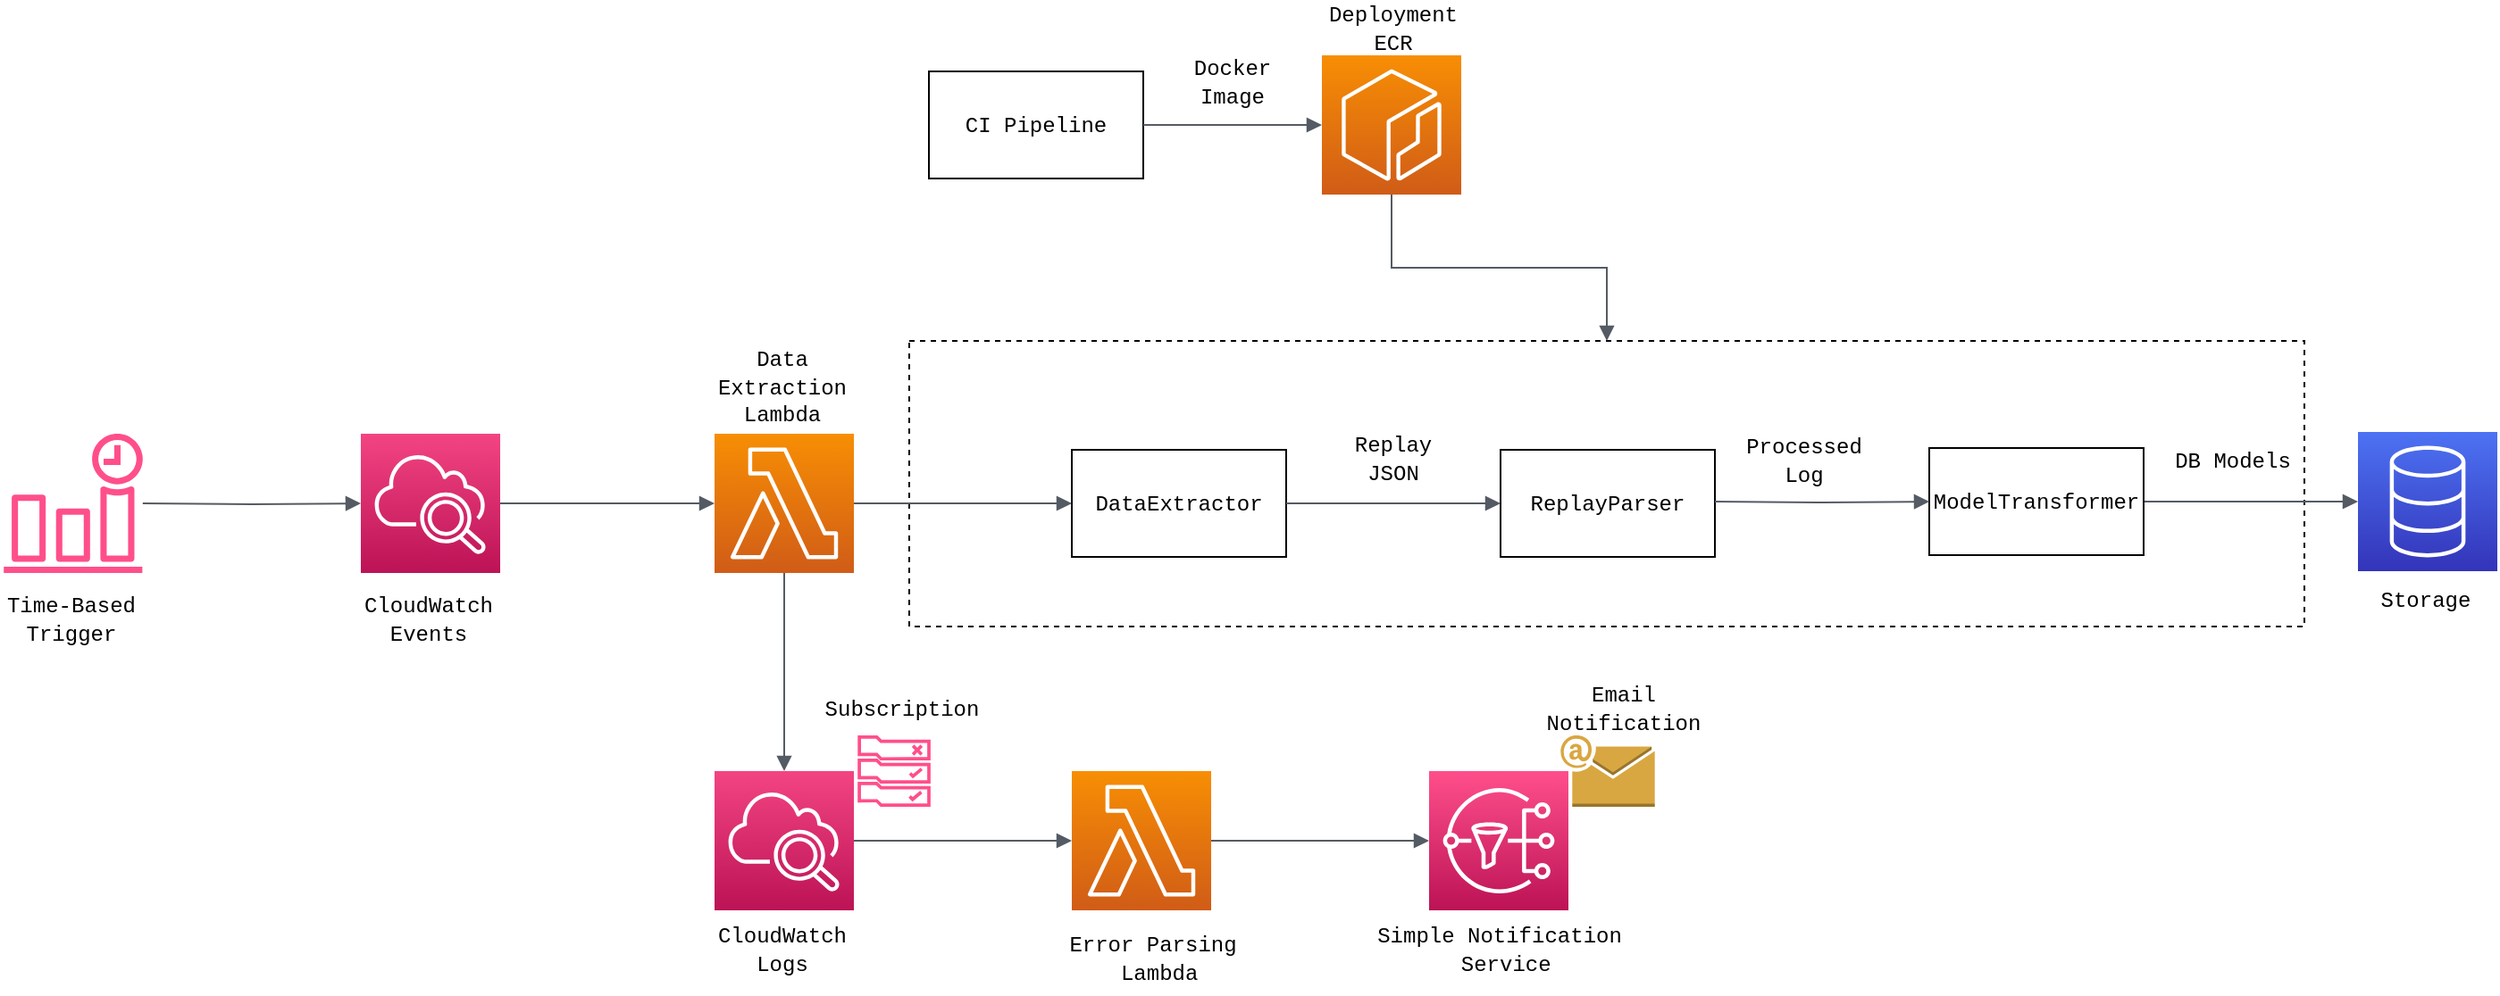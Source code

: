 <mxfile version="15.5.2" type="device"><diagram id="Ht1M8jgEwFfnCIfOTk4-" name="Page-1"><mxGraphModel dx="2835" dy="1568" grid="1" gridSize="10" guides="1" tooltips="1" connect="1" arrows="1" fold="1" page="1" pageScale="1" pageWidth="1169" pageHeight="827" math="0" shadow="0"><root><mxCell id="0"/><mxCell id="1" parent="0"/><mxCell id="QlfnGFTm_Fe8KkTB0o__-14" value="" style="rounded=0;whiteSpace=wrap;html=1;dashed=1;fillColor=none;" parent="1" vertex="1"><mxGeometry x="229" y="119" width="781" height="160" as="geometry"/></mxCell><mxCell id="QlfnGFTm_Fe8KkTB0o__-1" value="&lt;font face=&quot;Courier New&quot;&gt;DataExtractor&lt;/font&gt;" style="rounded=0;whiteSpace=wrap;html=1;" parent="1" vertex="1"><mxGeometry x="320" y="180" width="120" height="60" as="geometry"/></mxCell><mxCell id="QlfnGFTm_Fe8KkTB0o__-3" value="&lt;font face=&quot;Courier New&quot;&gt;ReplayParser&lt;/font&gt;" style="rounded=0;whiteSpace=wrap;html=1;" parent="1" vertex="1"><mxGeometry x="560" y="180" width="120" height="60" as="geometry"/></mxCell><mxCell id="QlfnGFTm_Fe8KkTB0o__-4" value="" style="sketch=0;points=[[0,0,0],[0.25,0,0],[0.5,0,0],[0.75,0,0],[1,0,0],[0,1,0],[0.25,1,0],[0.5,1,0],[0.75,1,0],[1,1,0],[0,0.25,0],[0,0.5,0],[0,0.75,0],[1,0.25,0],[1,0.5,0],[1,0.75,0]];outlineConnect=0;fontColor=#232F3E;gradientColor=#4D72F3;gradientDirection=north;fillColor=#3334B9;strokeColor=#ffffff;dashed=0;verticalLabelPosition=bottom;verticalAlign=top;align=center;html=1;fontSize=12;fontStyle=0;aspect=fixed;shape=mxgraph.aws4.resourceIcon;resIcon=mxgraph.aws4.database;" parent="1" vertex="1"><mxGeometry x="1040" y="170" width="78" height="78" as="geometry"/></mxCell><mxCell id="QlfnGFTm_Fe8KkTB0o__-5" value="" style="edgeStyle=orthogonalEdgeStyle;html=1;endArrow=block;elbow=vertical;startArrow=none;endFill=1;strokeColor=#545B64;rounded=0;exitX=1;exitY=0.5;exitDx=0;exitDy=0;entryX=0;entryY=0.5;entryDx=0;entryDy=0;" parent="1" source="QlfnGFTm_Fe8KkTB0o__-1" target="QlfnGFTm_Fe8KkTB0o__-3" edge="1"><mxGeometry width="100" relative="1" as="geometry"><mxPoint x="566" y="279" as="sourcePoint"/><mxPoint x="666" y="279" as="targetPoint"/></mxGeometry></mxCell><mxCell id="QlfnGFTm_Fe8KkTB0o__-7" value="&lt;font face=&quot;Courier New&quot;&gt;Replay JSON&lt;/font&gt;" style="text;html=1;strokeColor=none;fillColor=none;align=center;verticalAlign=middle;whiteSpace=wrap;rounded=0;" parent="1" vertex="1"><mxGeometry x="460" y="170" width="80" height="30" as="geometry"/></mxCell><mxCell id="QlfnGFTm_Fe8KkTB0o__-10" value="&lt;font face=&quot;Courier New&quot;&gt;Processed Log&lt;/font&gt;" style="text;html=1;strokeColor=none;fillColor=none;align=center;verticalAlign=middle;whiteSpace=wrap;rounded=0;" parent="1" vertex="1"><mxGeometry x="690" y="171" width="80" height="30" as="geometry"/></mxCell><mxCell id="QlfnGFTm_Fe8KkTB0o__-11" value="" style="sketch=0;points=[[0,0,0],[0.25,0,0],[0.5,0,0],[0.75,0,0],[1,0,0],[0,1,0],[0.25,1,0],[0.5,1,0],[0.75,1,0],[1,1,0],[0,0.25,0],[0,0.5,0],[0,0.75,0],[1,0.25,0],[1,0.5,0],[1,0.75,0]];outlineConnect=0;fontColor=#232F3E;gradientColor=#F78E04;gradientDirection=north;fillColor=#D05C17;strokeColor=#ffffff;dashed=0;verticalLabelPosition=bottom;verticalAlign=top;align=center;html=1;fontSize=12;fontStyle=0;aspect=fixed;shape=mxgraph.aws4.resourceIcon;resIcon=mxgraph.aws4.lambda;" parent="1" vertex="1"><mxGeometry x="120" y="171" width="78" height="78" as="geometry"/></mxCell><mxCell id="QlfnGFTm_Fe8KkTB0o__-15" value="" style="sketch=0;points=[[0,0,0],[0.25,0,0],[0.5,0,0],[0.75,0,0],[1,0,0],[0,1,0],[0.25,1,0],[0.5,1,0],[0.75,1,0],[1,1,0],[0,0.25,0],[0,0.5,0],[0,0.75,0],[1,0.25,0],[1,0.5,0],[1,0.75,0]];points=[[0,0,0],[0.25,0,0],[0.5,0,0],[0.75,0,0],[1,0,0],[0,1,0],[0.25,1,0],[0.5,1,0],[0.75,1,0],[1,1,0],[0,0.25,0],[0,0.5,0],[0,0.75,0],[1,0.25,0],[1,0.5,0],[1,0.75,0]];outlineConnect=0;fontColor=#232F3E;gradientColor=#F34482;gradientDirection=north;fillColor=#BC1356;strokeColor=#ffffff;dashed=0;verticalLabelPosition=bottom;verticalAlign=top;align=center;html=1;fontSize=12;fontStyle=0;aspect=fixed;shape=mxgraph.aws4.resourceIcon;resIcon=mxgraph.aws4.cloudwatch_2;" parent="1" vertex="1"><mxGeometry x="120" y="360" width="78" height="78" as="geometry"/></mxCell><mxCell id="nNiWey1bQO4EXX5pTskW-11" value="" style="sketch=0;outlineConnect=0;fontColor=#232F3E;gradientColor=none;fillColor=#FF4F8B;strokeColor=none;dashed=0;verticalLabelPosition=bottom;verticalAlign=top;align=center;html=1;fontSize=12;fontStyle=0;aspect=fixed;pointerEvents=1;shape=mxgraph.aws4.event_time_based;" parent="1" vertex="1"><mxGeometry x="-278" y="171" width="78" height="78" as="geometry"/></mxCell><mxCell id="nNiWey1bQO4EXX5pTskW-12" value="" style="edgeStyle=orthogonalEdgeStyle;html=1;endArrow=none;elbow=vertical;startArrow=block;startFill=1;strokeColor=#545B64;rounded=0;exitX=0;exitY=0.5;exitDx=0;exitDy=0;exitPerimeter=0;" parent="1" target="nNiWey1bQO4EXX5pTskW-11" edge="1"><mxGeometry width="100" relative="1" as="geometry"><mxPoint x="-78" y="210.0" as="sourcePoint"/><mxPoint x="-148" y="210" as="targetPoint"/></mxGeometry></mxCell><mxCell id="nNiWey1bQO4EXX5pTskW-13" value="" style="edgeStyle=orthogonalEdgeStyle;html=1;endArrow=none;elbow=vertical;startArrow=block;startFill=1;strokeColor=#545B64;rounded=0;exitX=0;exitY=0.5;exitDx=0;exitDy=0;exitPerimeter=0;entryX=1;entryY=0.5;entryDx=0;entryDy=0;entryPerimeter=0;" parent="1" source="QlfnGFTm_Fe8KkTB0o__-11" edge="1"><mxGeometry width="100" relative="1" as="geometry"><mxPoint x="-30" y="220" as="sourcePoint"/><mxPoint y="210.0" as="targetPoint"/></mxGeometry></mxCell><mxCell id="nNiWey1bQO4EXX5pTskW-16" value="&lt;font face=&quot;Courier New&quot;&gt;CloudWatch Logs&lt;/font&gt;" style="text;html=1;strokeColor=none;fillColor=none;align=center;verticalAlign=middle;whiteSpace=wrap;rounded=0;" parent="1" vertex="1"><mxGeometry x="118" y="445" width="80" height="30" as="geometry"/></mxCell><mxCell id="nNiWey1bQO4EXX5pTskW-17" value="" style="sketch=0;outlineConnect=0;fontColor=#232F3E;gradientColor=none;fillColor=#FF4F8B;strokeColor=none;dashed=0;verticalLabelPosition=bottom;verticalAlign=top;align=center;html=1;fontSize=12;fontStyle=0;aspect=fixed;pointerEvents=1;shape=mxgraph.aws4.rule_2;" parent="1" vertex="1"><mxGeometry x="200" y="340" width="41.05" height="40" as="geometry"/></mxCell><mxCell id="nNiWey1bQO4EXX5pTskW-18" value="" style="sketch=0;points=[[0,0,0],[0.25,0,0],[0.5,0,0],[0.75,0,0],[1,0,0],[0,1,0],[0.25,1,0],[0.5,1,0],[0.75,1,0],[1,1,0],[0,0.25,0],[0,0.5,0],[0,0.75,0],[1,0.25,0],[1,0.5,0],[1,0.75,0]];outlineConnect=0;fontColor=#232F3E;gradientColor=#F78E04;gradientDirection=north;fillColor=#D05C17;strokeColor=#ffffff;dashed=0;verticalLabelPosition=bottom;verticalAlign=top;align=center;html=1;fontSize=12;fontStyle=0;aspect=fixed;shape=mxgraph.aws4.resourceIcon;resIcon=mxgraph.aws4.lambda;" parent="1" vertex="1"><mxGeometry x="320" y="360" width="78" height="78" as="geometry"/></mxCell><mxCell id="nNiWey1bQO4EXX5pTskW-21" value="" style="edgeStyle=orthogonalEdgeStyle;html=1;endArrow=none;elbow=vertical;startArrow=block;startFill=1;strokeColor=#545B64;rounded=0;exitX=0;exitY=0.5;exitDx=0;exitDy=0;exitPerimeter=0;entryX=1;entryY=0.5;entryDx=0;entryDy=0;entryPerimeter=0;" parent="1" source="nNiWey1bQO4EXX5pTskW-18" target="QlfnGFTm_Fe8KkTB0o__-15" edge="1"><mxGeometry width="100" relative="1" as="geometry"><mxPoint x="511" y="370" as="sourcePoint"/><mxPoint x="510" y="300" as="targetPoint"/></mxGeometry></mxCell><mxCell id="nNiWey1bQO4EXX5pTskW-26" value="" style="edgeStyle=orthogonalEdgeStyle;html=1;endArrow=none;elbow=vertical;startArrow=block;startFill=1;strokeColor=#545B64;rounded=0;exitX=0.5;exitY=0;exitDx=0;exitDy=0;exitPerimeter=0;entryX=0.5;entryY=1;entryDx=0;entryDy=0;entryPerimeter=0;" parent="1" source="QlfnGFTm_Fe8KkTB0o__-15" target="QlfnGFTm_Fe8KkTB0o__-11" edge="1"><mxGeometry width="100" relative="1" as="geometry"><mxPoint x="530" y="409" as="sourcePoint"/><mxPoint x="359" y="280" as="targetPoint"/></mxGeometry></mxCell><mxCell id="nNiWey1bQO4EXX5pTskW-27" value="&lt;font face=&quot;Courier New&quot;&gt;Error Parsing&lt;br&gt;&amp;nbsp;Lambda&lt;/font&gt;" style="text;html=1;align=center;verticalAlign=middle;resizable=0;points=[];autosize=1;strokeColor=none;fillColor=none;" parent="1" vertex="1"><mxGeometry x="310" y="445" width="110" height="40" as="geometry"/></mxCell><mxCell id="nNiWey1bQO4EXX5pTskW-28" value="" style="sketch=0;points=[[0,0,0],[0.25,0,0],[0.5,0,0],[0.75,0,0],[1,0,0],[0,1,0],[0.25,1,0],[0.5,1,0],[0.75,1,0],[1,1,0],[0,0.25,0],[0,0.5,0],[0,0.75,0],[1,0.25,0],[1,0.5,0],[1,0.75,0]];outlineConnect=0;fontColor=#232F3E;gradientColor=#FF4F8B;gradientDirection=north;fillColor=#BC1356;strokeColor=#ffffff;dashed=0;verticalLabelPosition=bottom;verticalAlign=top;align=center;html=1;fontSize=12;fontStyle=0;aspect=fixed;shape=mxgraph.aws4.resourceIcon;resIcon=mxgraph.aws4.sns;" parent="1" vertex="1"><mxGeometry x="520" y="360" width="78" height="78" as="geometry"/></mxCell><mxCell id="nNiWey1bQO4EXX5pTskW-29" value="" style="edgeStyle=orthogonalEdgeStyle;html=1;endArrow=none;elbow=vertical;startArrow=block;startFill=1;strokeColor=#545B64;rounded=0;exitX=0;exitY=0.5;exitDx=0;exitDy=0;exitPerimeter=0;entryX=1;entryY=0.5;entryDx=0;entryDy=0;entryPerimeter=0;" parent="1" source="nNiWey1bQO4EXX5pTskW-28" target="nNiWey1bQO4EXX5pTskW-18" edge="1"><mxGeometry width="100" relative="1" as="geometry"><mxPoint x="530" y="409" as="sourcePoint"/><mxPoint x="408" y="409" as="targetPoint"/></mxGeometry></mxCell><mxCell id="nNiWey1bQO4EXX5pTskW-31" value="&lt;font face=&quot;Courier New&quot;&gt;Simple Notification&lt;br&gt;&amp;nbsp;Service&lt;/font&gt;" style="text;html=1;align=center;verticalAlign=middle;resizable=0;points=[];autosize=1;strokeColor=none;fillColor=none;" parent="1" vertex="1"><mxGeometry x="484.0" y="440" width="150" height="40" as="geometry"/></mxCell><mxCell id="nNiWey1bQO4EXX5pTskW-32" value="" style="outlineConnect=0;dashed=0;verticalLabelPosition=bottom;verticalAlign=top;align=center;html=1;shape=mxgraph.aws3.email;fillColor=#D9A741;gradientColor=none;" parent="1" vertex="1"><mxGeometry x="593.66" y="340" width="52.68" height="40" as="geometry"/></mxCell><mxCell id="nNiWey1bQO4EXX5pTskW-33" value="&lt;font face=&quot;Courier New&quot;&gt;Subscription&lt;/font&gt;" style="text;html=1;strokeColor=none;fillColor=none;align=center;verticalAlign=middle;whiteSpace=wrap;rounded=0;" parent="1" vertex="1"><mxGeometry x="190.0" y="310" width="70" height="30" as="geometry"/></mxCell><mxCell id="nNiWey1bQO4EXX5pTskW-34" value="&lt;font face=&quot;Courier New&quot;&gt;Email Notification&lt;/font&gt;" style="text;html=1;strokeColor=none;fillColor=none;align=center;verticalAlign=middle;whiteSpace=wrap;rounded=0;" parent="1" vertex="1"><mxGeometry x="593.66" y="310" width="70" height="30" as="geometry"/></mxCell><mxCell id="nNiWey1bQO4EXX5pTskW-35" value="&lt;font face=&quot;Courier New&quot;&gt;Time-Based Trigger&lt;/font&gt;" style="text;html=1;strokeColor=none;fillColor=none;align=center;verticalAlign=middle;whiteSpace=wrap;rounded=0;" parent="1" vertex="1"><mxGeometry x="-280" y="260" width="80" height="30" as="geometry"/></mxCell><mxCell id="nNiWey1bQO4EXX5pTskW-36" value="&lt;font face=&quot;Courier New&quot;&gt;CloudWatch Events&lt;/font&gt;" style="text;html=1;strokeColor=none;fillColor=none;align=center;verticalAlign=middle;whiteSpace=wrap;rounded=0;" parent="1" vertex="1"><mxGeometry x="-80" y="260" width="80" height="30" as="geometry"/></mxCell><mxCell id="nNiWey1bQO4EXX5pTskW-37" value="&lt;font face=&quot;Courier New&quot;&gt;Data Extraction Lambda&lt;/font&gt;" style="text;html=1;strokeColor=none;fillColor=none;align=center;verticalAlign=middle;whiteSpace=wrap;rounded=0;" parent="1" vertex="1"><mxGeometry x="118" y="130" width="80" height="30" as="geometry"/></mxCell><mxCell id="nNiWey1bQO4EXX5pTskW-38" value="&lt;font face=&quot;Courier New&quot;&gt;Storage&lt;/font&gt;" style="text;html=1;strokeColor=none;fillColor=none;align=center;verticalAlign=middle;whiteSpace=wrap;rounded=0;" parent="1" vertex="1"><mxGeometry x="1038" y="249" width="80" height="30" as="geometry"/></mxCell><mxCell id="-nKu69snl3b_FkWmuRXm-2" value="" style="sketch=0;points=[[0,0,0],[0.25,0,0],[0.5,0,0],[0.75,0,0],[1,0,0],[0,1,0],[0.25,1,0],[0.5,1,0],[0.75,1,0],[1,1,0],[0,0.25,0],[0,0.5,0],[0,0.75,0],[1,0.25,0],[1,0.5,0],[1,0.75,0]];points=[[0,0,0],[0.25,0,0],[0.5,0,0],[0.75,0,0],[1,0,0],[0,1,0],[0.25,1,0],[0.5,1,0],[0.75,1,0],[1,1,0],[0,0.25,0],[0,0.5,0],[0,0.75,0],[1,0.25,0],[1,0.5,0],[1,0.75,0]];outlineConnect=0;fontColor=#232F3E;gradientColor=#F34482;gradientDirection=north;fillColor=#BC1356;strokeColor=#ffffff;dashed=0;verticalLabelPosition=bottom;verticalAlign=top;align=center;html=1;fontSize=12;fontStyle=0;aspect=fixed;shape=mxgraph.aws4.resourceIcon;resIcon=mxgraph.aws4.cloudwatch_2;" parent="1" vertex="1"><mxGeometry x="-78" y="171" width="78" height="78" as="geometry"/></mxCell><mxCell id="-nKu69snl3b_FkWmuRXm-10" value="" style="sketch=0;points=[[0,0,0],[0.25,0,0],[0.5,0,0],[0.75,0,0],[1,0,0],[0,1,0],[0.25,1,0],[0.5,1,0],[0.75,1,0],[1,1,0],[0,0.25,0],[0,0.5,0],[0,0.75,0],[1,0.25,0],[1,0.5,0],[1,0.75,0]];outlineConnect=0;fontColor=#232F3E;gradientColor=#F78E04;gradientDirection=north;fillColor=#D05C17;strokeColor=#ffffff;dashed=0;verticalLabelPosition=bottom;verticalAlign=top;align=center;html=1;fontSize=12;fontStyle=0;aspect=fixed;shape=mxgraph.aws4.resourceIcon;resIcon=mxgraph.aws4.ecr;" parent="1" vertex="1"><mxGeometry x="460" y="-41" width="78" height="78" as="geometry"/></mxCell><mxCell id="-nKu69snl3b_FkWmuRXm-13" value="&lt;font face=&quot;Courier New&quot;&gt;CI Pipeline&lt;/font&gt;" style="rounded=0;whiteSpace=wrap;html=1;" parent="1" vertex="1"><mxGeometry x="240" y="-32" width="120" height="60" as="geometry"/></mxCell><mxCell id="-nKu69snl3b_FkWmuRXm-14" value="" style="edgeStyle=orthogonalEdgeStyle;html=1;endArrow=none;elbow=vertical;startArrow=block;startFill=1;strokeColor=#545B64;rounded=0;exitX=0;exitY=0.5;exitDx=0;exitDy=0;exitPerimeter=0;entryX=1;entryY=0.5;entryDx=0;entryDy=0;" parent="1" source="-nKu69snl3b_FkWmuRXm-10" target="-nKu69snl3b_FkWmuRXm-13" edge="1"><mxGeometry width="100" relative="1" as="geometry"><mxPoint x="270" y="219" as="sourcePoint"/><mxPoint x="360" y="-2" as="targetPoint"/></mxGeometry></mxCell><mxCell id="-nKu69snl3b_FkWmuRXm-15" value="" style="edgeStyle=orthogonalEdgeStyle;html=1;endArrow=none;elbow=vertical;startArrow=block;startFill=1;strokeColor=#545B64;rounded=0;entryX=0.5;entryY=1;entryDx=0;entryDy=0;entryPerimeter=0;exitX=0.5;exitY=0;exitDx=0;exitDy=0;" parent="1" source="QlfnGFTm_Fe8KkTB0o__-14" target="-nKu69snl3b_FkWmuRXm-10" edge="1"><mxGeometry width="100" relative="1" as="geometry"><mxPoint x="699" y="319" as="sourcePoint"/><mxPoint x="709" y="489" as="targetPoint"/></mxGeometry></mxCell><mxCell id="-nKu69snl3b_FkWmuRXm-16" value="&lt;font face=&quot;Courier New&quot;&gt;Deployment ECR&lt;/font&gt;" style="text;html=1;strokeColor=none;fillColor=none;align=center;verticalAlign=middle;whiteSpace=wrap;rounded=0;" parent="1" vertex="1"><mxGeometry x="460" y="-71" width="80" height="30" as="geometry"/></mxCell><mxCell id="-nKu69snl3b_FkWmuRXm-17" value="&lt;font face=&quot;Courier New&quot;&gt;Docker Image&lt;/font&gt;" style="text;html=1;strokeColor=none;fillColor=none;align=center;verticalAlign=middle;whiteSpace=wrap;rounded=0;" parent="1" vertex="1"><mxGeometry x="370" y="-41" width="80" height="30" as="geometry"/></mxCell><mxCell id="PGdEGfGG7rJ6ERYqug-F-1" value="" style="edgeStyle=orthogonalEdgeStyle;html=1;endArrow=none;elbow=vertical;startArrow=block;startFill=1;strokeColor=#545B64;rounded=0;exitX=0;exitY=0.5;exitDx=0;exitDy=0;entryX=1;entryY=0.5;entryDx=0;entryDy=0;entryPerimeter=0;" parent="1" source="QlfnGFTm_Fe8KkTB0o__-1" target="QlfnGFTm_Fe8KkTB0o__-11" edge="1"><mxGeometry width="100" relative="1" as="geometry"><mxPoint x="130" y="220" as="sourcePoint"/><mxPoint x="10" y="220" as="targetPoint"/></mxGeometry></mxCell><mxCell id="PGdEGfGG7rJ6ERYqug-F-2" value="" style="edgeStyle=orthogonalEdgeStyle;html=1;endArrow=block;elbow=vertical;startArrow=none;endFill=1;strokeColor=#545B64;rounded=0;" parent="1" target="QlfnGFTm_Fe8KkTB0o__-4" edge="1" source="51wjfPPQkKJJhzD6LeaP-1"><mxGeometry width="100" relative="1" as="geometry"><mxPoint x="680" y="210" as="sourcePoint"/><mxPoint x="570" y="219" as="targetPoint"/></mxGeometry></mxCell><mxCell id="51wjfPPQkKJJhzD6LeaP-1" value="&lt;font face=&quot;Courier New&quot;&gt;ModelTransformer&lt;/font&gt;" style="rounded=0;whiteSpace=wrap;html=1;" vertex="1" parent="1"><mxGeometry x="800" y="179" width="120" height="60" as="geometry"/></mxCell><mxCell id="51wjfPPQkKJJhzD6LeaP-3" value="" style="edgeStyle=orthogonalEdgeStyle;html=1;endArrow=block;elbow=vertical;startArrow=none;endFill=1;strokeColor=#545B64;rounded=0;entryX=0;entryY=0.5;entryDx=0;entryDy=0;" edge="1" parent="1" target="51wjfPPQkKJJhzD6LeaP-1"><mxGeometry width="100" relative="1" as="geometry"><mxPoint x="680" y="209" as="sourcePoint"/><mxPoint x="570" y="219" as="targetPoint"/></mxGeometry></mxCell><mxCell id="51wjfPPQkKJJhzD6LeaP-4" value="&lt;font face=&quot;Courier New&quot;&gt;DB Models&lt;/font&gt;" style="text;html=1;strokeColor=none;fillColor=none;align=center;verticalAlign=middle;whiteSpace=wrap;rounded=0;" vertex="1" parent="1"><mxGeometry x="930" y="171" width="80" height="30" as="geometry"/></mxCell></root></mxGraphModel></diagram></mxfile>